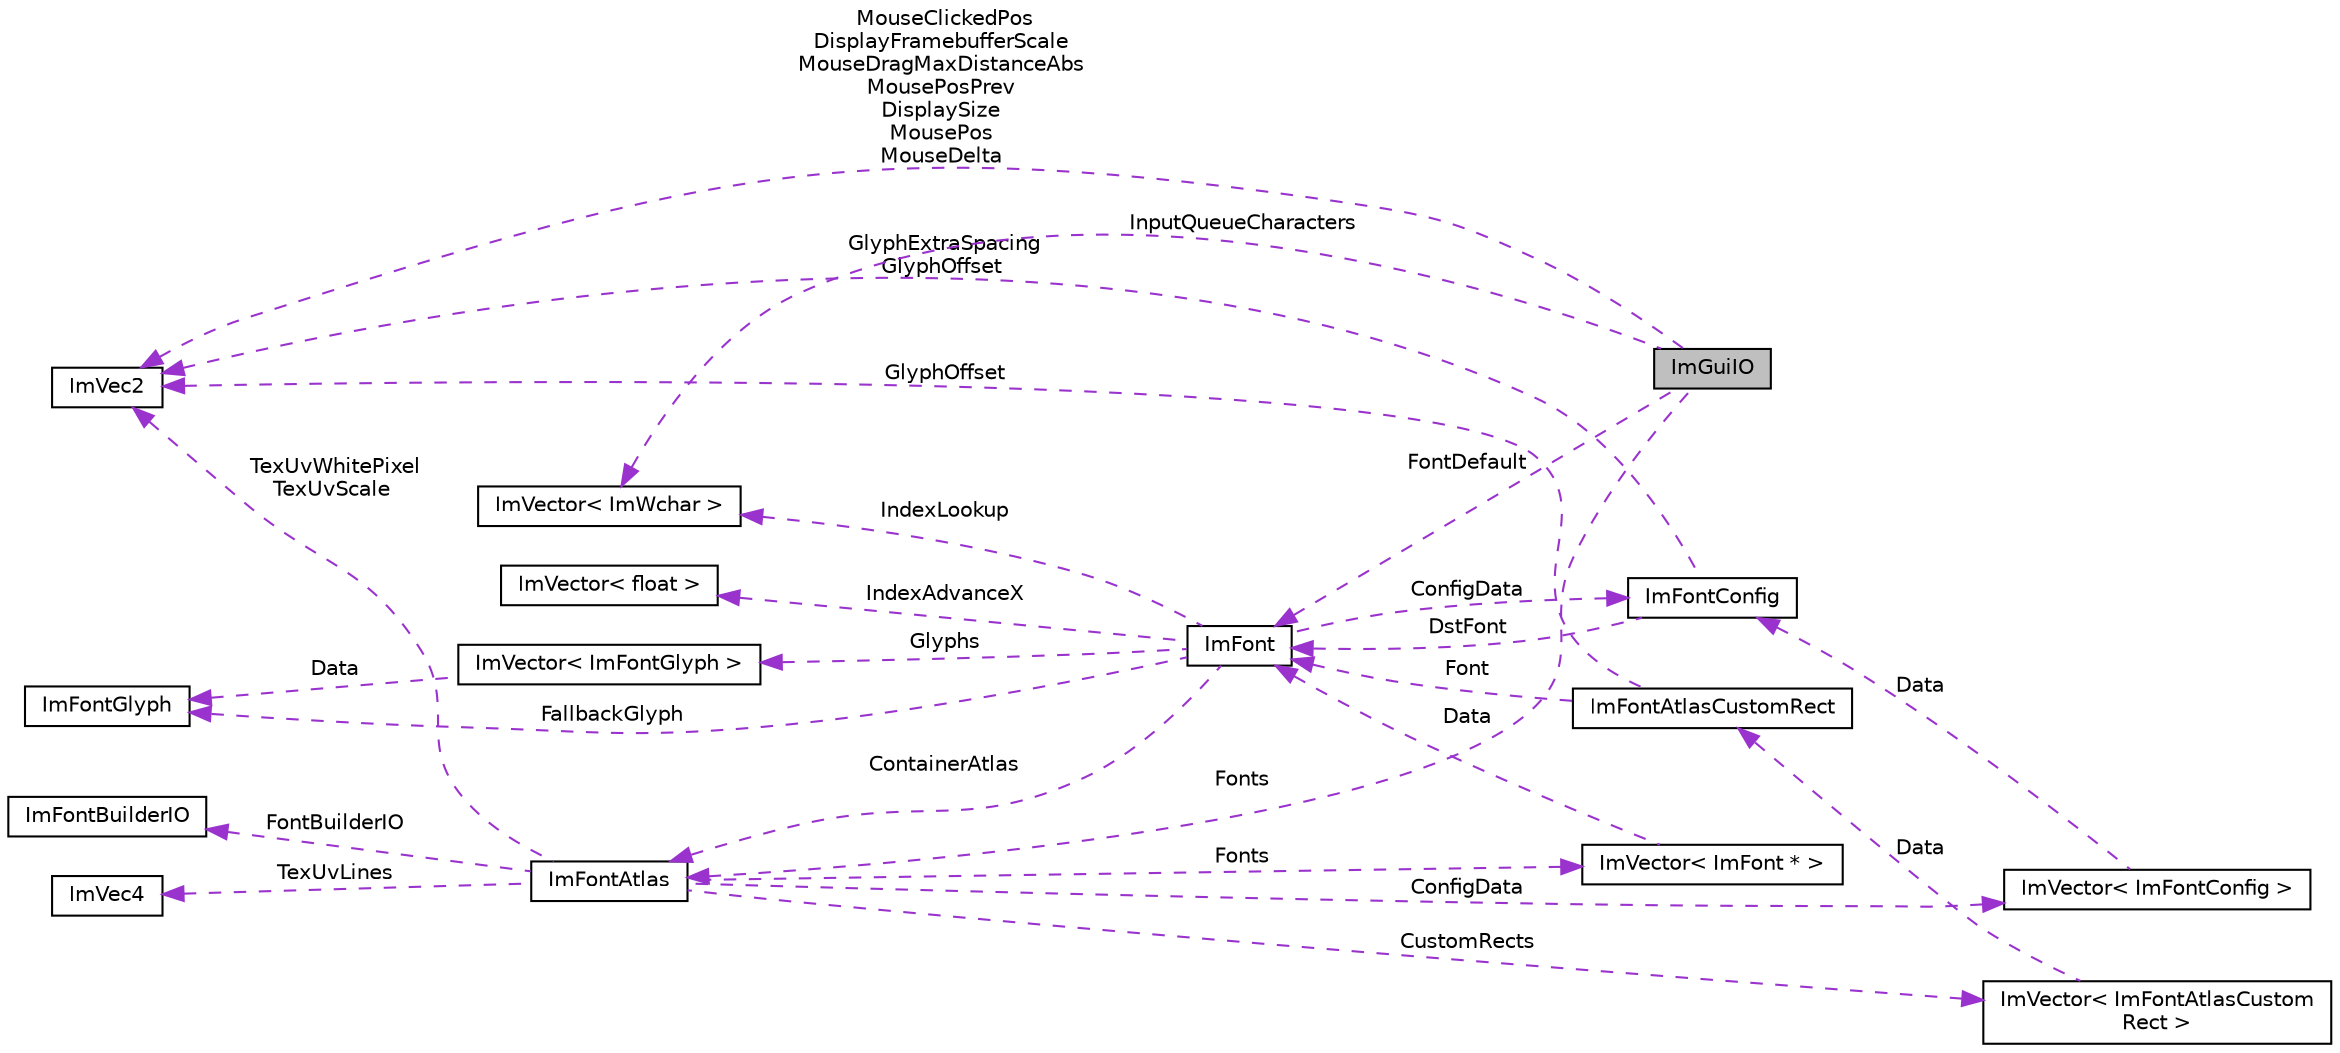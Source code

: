digraph "ImGuiIO"
{
 // LATEX_PDF_SIZE
  edge [fontname="Helvetica",fontsize="10",labelfontname="Helvetica",labelfontsize="10"];
  node [fontname="Helvetica",fontsize="10",shape=record];
  rankdir="LR";
  Node1 [label="ImGuiIO",height=0.2,width=0.4,color="black", fillcolor="grey75", style="filled", fontcolor="black",tooltip=" "];
  Node2 -> Node1 [dir="back",color="darkorchid3",fontsize="10",style="dashed",label=" MouseClickedPos\nDisplayFramebufferScale\nMouseDragMaxDistanceAbs\nMousePosPrev\nDisplaySize\nMousePos\nMouseDelta" ,fontname="Helvetica"];
  Node2 [label="ImVec2",height=0.2,width=0.4,color="black", fillcolor="white", style="filled",URL="$structImVec2.html",tooltip=" "];
  Node3 -> Node1 [dir="back",color="darkorchid3",fontsize="10",style="dashed",label=" Fonts" ,fontname="Helvetica"];
  Node3 [label="ImFontAtlas",height=0.2,width=0.4,color="black", fillcolor="white", style="filled",URL="$structImFontAtlas.html",tooltip=" "];
  Node4 -> Node3 [dir="back",color="darkorchid3",fontsize="10",style="dashed",label=" Fonts" ,fontname="Helvetica"];
  Node4 [label="ImVector\< ImFont * \>",height=0.2,width=0.4,color="black", fillcolor="white", style="filled",URL="$structImVector.html",tooltip=" "];
  Node5 -> Node4 [dir="back",color="darkorchid3",fontsize="10",style="dashed",label=" Data" ,fontname="Helvetica"];
  Node5 [label="ImFont",height=0.2,width=0.4,color="black", fillcolor="white", style="filled",URL="$structImFont.html",tooltip=" "];
  Node6 -> Node5 [dir="back",color="darkorchid3",fontsize="10",style="dashed",label=" Glyphs" ,fontname="Helvetica"];
  Node6 [label="ImVector\< ImFontGlyph \>",height=0.2,width=0.4,color="black", fillcolor="white", style="filled",URL="$structImVector.html",tooltip=" "];
  Node7 -> Node6 [dir="back",color="darkorchid3",fontsize="10",style="dashed",label=" Data" ,fontname="Helvetica"];
  Node7 [label="ImFontGlyph",height=0.2,width=0.4,color="black", fillcolor="white", style="filled",URL="$structImFontGlyph.html",tooltip=" "];
  Node8 -> Node5 [dir="back",color="darkorchid3",fontsize="10",style="dashed",label=" ConfigData" ,fontname="Helvetica"];
  Node8 [label="ImFontConfig",height=0.2,width=0.4,color="black", fillcolor="white", style="filled",URL="$structImFontConfig.html",tooltip=" "];
  Node2 -> Node8 [dir="back",color="darkorchid3",fontsize="10",style="dashed",label=" GlyphExtraSpacing\nGlyphOffset" ,fontname="Helvetica"];
  Node5 -> Node8 [dir="back",color="darkorchid3",fontsize="10",style="dashed",label=" DstFont" ,fontname="Helvetica"];
  Node7 -> Node5 [dir="back",color="darkorchid3",fontsize="10",style="dashed",label=" FallbackGlyph" ,fontname="Helvetica"];
  Node3 -> Node5 [dir="back",color="darkorchid3",fontsize="10",style="dashed",label=" ContainerAtlas" ,fontname="Helvetica"];
  Node9 -> Node5 [dir="back",color="darkorchid3",fontsize="10",style="dashed",label=" IndexAdvanceX" ,fontname="Helvetica"];
  Node9 [label="ImVector\< float \>",height=0.2,width=0.4,color="black", fillcolor="white", style="filled",URL="$structImVector.html",tooltip=" "];
  Node10 -> Node5 [dir="back",color="darkorchid3",fontsize="10",style="dashed",label=" IndexLookup" ,fontname="Helvetica"];
  Node10 [label="ImVector\< ImWchar \>",height=0.2,width=0.4,color="black", fillcolor="white", style="filled",URL="$structImVector.html",tooltip=" "];
  Node11 -> Node3 [dir="back",color="darkorchid3",fontsize="10",style="dashed",label=" FontBuilderIO" ,fontname="Helvetica"];
  Node11 [label="ImFontBuilderIO",height=0.2,width=0.4,color="black", fillcolor="white", style="filled",URL="$structImFontBuilderIO.html",tooltip=" "];
  Node2 -> Node3 [dir="back",color="darkorchid3",fontsize="10",style="dashed",label=" TexUvWhitePixel\nTexUvScale" ,fontname="Helvetica"];
  Node12 -> Node3 [dir="back",color="darkorchid3",fontsize="10",style="dashed",label=" TexUvLines" ,fontname="Helvetica"];
  Node12 [label="ImVec4",height=0.2,width=0.4,color="black", fillcolor="white", style="filled",URL="$structImVec4.html",tooltip=" "];
  Node13 -> Node3 [dir="back",color="darkorchid3",fontsize="10",style="dashed",label=" ConfigData" ,fontname="Helvetica"];
  Node13 [label="ImVector\< ImFontConfig \>",height=0.2,width=0.4,color="black", fillcolor="white", style="filled",URL="$structImVector.html",tooltip=" "];
  Node8 -> Node13 [dir="back",color="darkorchid3",fontsize="10",style="dashed",label=" Data" ,fontname="Helvetica"];
  Node14 -> Node3 [dir="back",color="darkorchid3",fontsize="10",style="dashed",label=" CustomRects" ,fontname="Helvetica"];
  Node14 [label="ImVector\< ImFontAtlasCustom\lRect \>",height=0.2,width=0.4,color="black", fillcolor="white", style="filled",URL="$structImVector.html",tooltip=" "];
  Node15 -> Node14 [dir="back",color="darkorchid3",fontsize="10",style="dashed",label=" Data" ,fontname="Helvetica"];
  Node15 [label="ImFontAtlasCustomRect",height=0.2,width=0.4,color="black", fillcolor="white", style="filled",URL="$structImFontAtlasCustomRect.html",tooltip=" "];
  Node2 -> Node15 [dir="back",color="darkorchid3",fontsize="10",style="dashed",label=" GlyphOffset" ,fontname="Helvetica"];
  Node5 -> Node15 [dir="back",color="darkorchid3",fontsize="10",style="dashed",label=" Font" ,fontname="Helvetica"];
  Node5 -> Node1 [dir="back",color="darkorchid3",fontsize="10",style="dashed",label=" FontDefault" ,fontname="Helvetica"];
  Node10 -> Node1 [dir="back",color="darkorchid3",fontsize="10",style="dashed",label=" InputQueueCharacters" ,fontname="Helvetica"];
}
